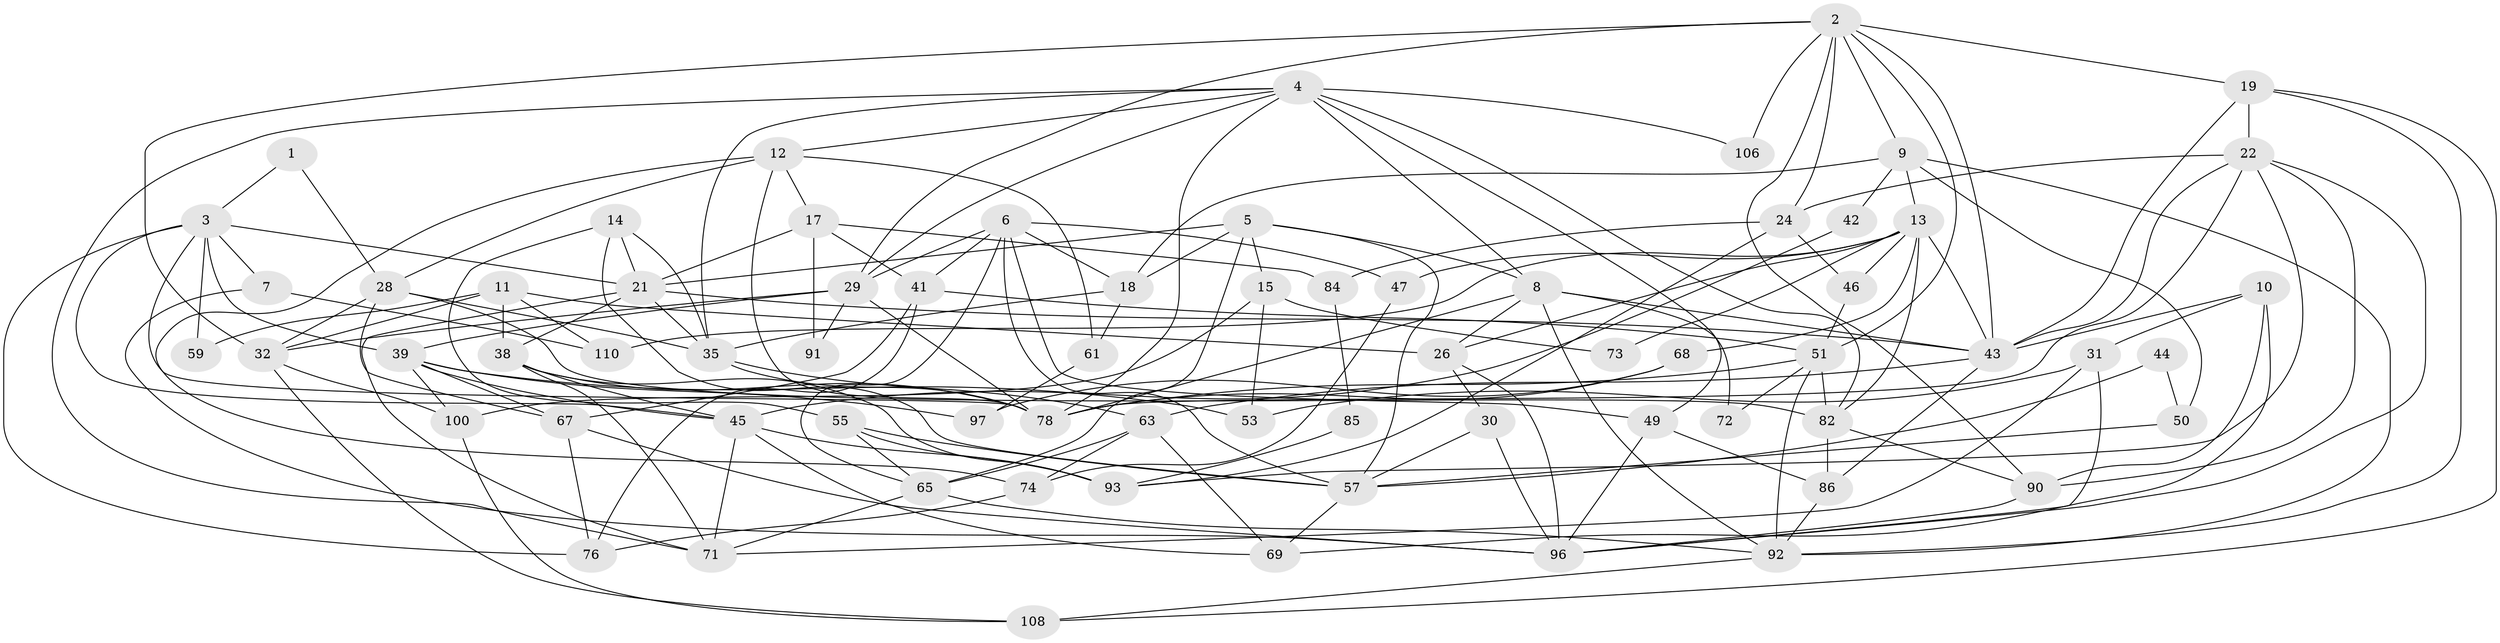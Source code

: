 // Generated by graph-tools (version 1.1) at 2025/52/02/27/25 19:52:08]
// undirected, 70 vertices, 175 edges
graph export_dot {
graph [start="1"]
  node [color=gray90,style=filled];
  1;
  2 [super="+66"];
  3 [super="+20"];
  4 [super="+48"];
  5 [super="+23"];
  6 [super="+25"];
  7;
  8 [super="+64"];
  9 [super="+77"];
  10 [super="+37"];
  11 [super="+16"];
  12 [super="+27"];
  13 [super="+52"];
  14 [super="+62"];
  15;
  17 [super="+34"];
  18 [super="+81"];
  19 [super="+33"];
  21 [super="+60"];
  22 [super="+40"];
  24 [super="+36"];
  26 [super="+58"];
  28 [super="+79"];
  29 [super="+80"];
  30;
  31;
  32 [super="+83"];
  35 [super="+75"];
  38 [super="+54"];
  39;
  41 [super="+94"];
  42;
  43 [super="+107"];
  44;
  45 [super="+56"];
  46;
  47 [super="+70"];
  49 [super="+95"];
  50;
  51 [super="+89"];
  53;
  55 [super="+87"];
  57 [super="+88"];
  59;
  61;
  63 [super="+104"];
  65 [super="+103"];
  67;
  68 [super="+105"];
  69;
  71;
  72;
  73;
  74;
  76;
  78 [super="+98"];
  82 [super="+99"];
  84;
  85;
  86;
  90;
  91;
  92 [super="+101"];
  93;
  96 [super="+109"];
  97;
  100 [super="+102"];
  106;
  108;
  110;
  1 -- 3;
  1 -- 28;
  2 -- 9;
  2 -- 43;
  2 -- 32;
  2 -- 19;
  2 -- 106;
  2 -- 24;
  2 -- 90;
  2 -- 29;
  2 -- 51;
  3 -- 39;
  3 -- 7;
  3 -- 59;
  3 -- 76;
  3 -- 45;
  3 -- 78;
  3 -- 21;
  4 -- 71;
  4 -- 82 [weight=2];
  4 -- 35;
  4 -- 78;
  4 -- 49;
  4 -- 8;
  4 -- 106;
  4 -- 12;
  4 -- 29;
  5 -- 15;
  5 -- 65;
  5 -- 57;
  5 -- 8;
  5 -- 21;
  5 -- 18;
  6 -- 41;
  6 -- 57;
  6 -- 65;
  6 -- 18;
  6 -- 29;
  6 -- 47;
  6 -- 49;
  7 -- 110;
  7 -- 96;
  8 -- 43;
  8 -- 72;
  8 -- 92;
  8 -- 78;
  8 -- 26;
  9 -- 50;
  9 -- 13;
  9 -- 92;
  9 -- 42;
  9 -- 18;
  10 -- 31;
  10 -- 90;
  10 -- 43;
  10 -- 69;
  11 -- 32;
  11 -- 38;
  11 -- 59;
  11 -- 110;
  11 -- 26;
  12 -- 78 [weight=2];
  12 -- 61;
  12 -- 74;
  12 -- 28;
  12 -- 17;
  13 -- 43;
  13 -- 26;
  13 -- 73;
  13 -- 110;
  13 -- 82;
  13 -- 68;
  13 -- 46;
  13 -- 47;
  14 -- 35;
  14 -- 57;
  14 -- 21;
  14 -- 55;
  15 -- 100;
  15 -- 53;
  15 -- 73;
  17 -- 41;
  17 -- 21;
  17 -- 91;
  17 -- 84;
  18 -- 61;
  18 -- 35;
  19 -- 22;
  19 -- 108;
  19 -- 92;
  19 -- 43;
  21 -- 71;
  21 -- 43;
  21 -- 35;
  21 -- 38;
  22 -- 43;
  22 -- 90;
  22 -- 93;
  22 -- 24;
  22 -- 96;
  22 -- 78;
  24 -- 46 [weight=2];
  24 -- 84;
  24 -- 93;
  26 -- 96;
  26 -- 30;
  28 -- 67;
  28 -- 35;
  28 -- 32;
  28 -- 82;
  29 -- 91;
  29 -- 32;
  29 -- 39;
  29 -- 78 [weight=2];
  30 -- 57;
  30 -- 96;
  31 -- 96;
  31 -- 71;
  31 -- 53;
  32 -- 100;
  32 -- 108;
  35 -- 78;
  35 -- 63;
  38 -- 93;
  38 -- 45;
  38 -- 71;
  38 -- 78;
  39 -- 67;
  39 -- 53;
  39 -- 97;
  39 -- 100;
  39 -- 45;
  41 -- 67;
  41 -- 76;
  41 -- 51;
  42 -- 45;
  43 -- 86;
  43 -- 63;
  44 -- 50;
  44 -- 57;
  45 -- 69;
  45 -- 93;
  45 -- 71;
  46 -- 51;
  47 -- 74;
  49 -- 86;
  49 -- 96;
  50 -- 57;
  51 -- 72;
  51 -- 92;
  51 -- 82;
  51 -- 78;
  55 -- 93;
  55 -- 65;
  55 -- 57;
  57 -- 69;
  61 -- 97;
  63 -- 74;
  63 -- 65;
  63 -- 69;
  65 -- 71;
  65 -- 92;
  67 -- 76;
  67 -- 96;
  68 -- 97;
  68 -- 78;
  74 -- 76;
  82 -- 90;
  82 -- 86;
  84 -- 85;
  85 -- 93;
  86 -- 92;
  90 -- 96;
  92 -- 108;
  100 -- 108;
}
